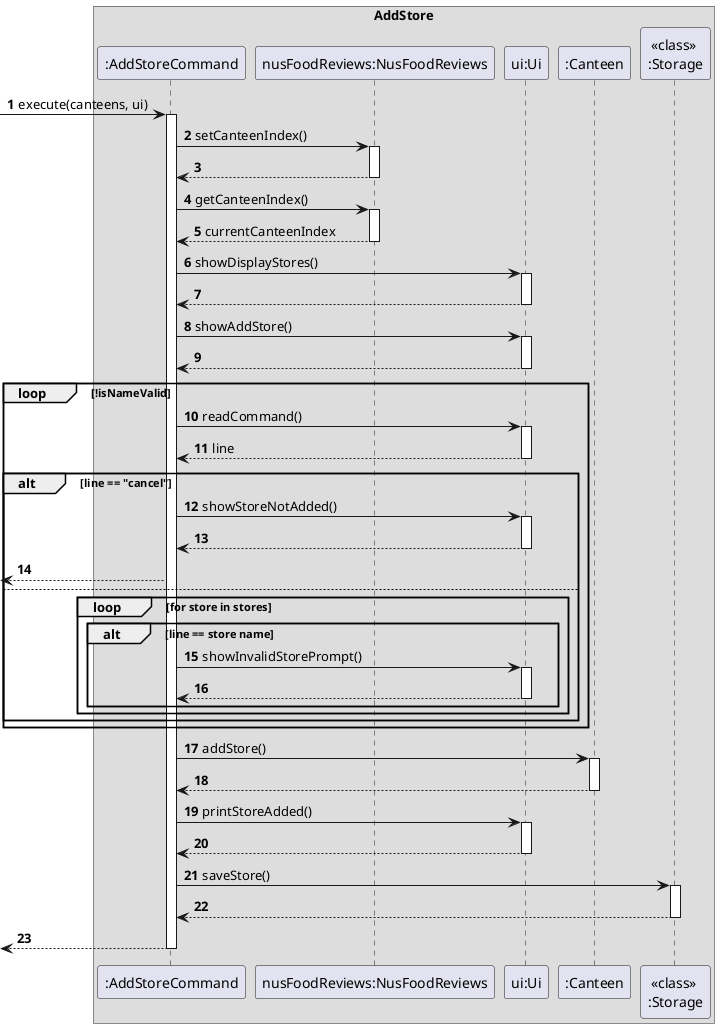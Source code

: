 @startuml
'https://plantuml.com/sequence-diagram

autonumber
box AddStore

->":AddStoreCommand" : execute(canteens, ui)
activate ":AddStoreCommand"

":AddStoreCommand" -> "nusFoodReviews:NusFoodReviews" : setCanteenIndex()
activate "nusFoodReviews:NusFoodReviews"
"nusFoodReviews:NusFoodReviews" --> ":AddStoreCommand"
deactivate "nusFoodReviews:NusFoodReviews"

":AddStoreCommand" -> "nusFoodReviews:NusFoodReviews" : getCanteenIndex()
activate "nusFoodReviews:NusFoodReviews"
"nusFoodReviews:NusFoodReviews" --> ":AddStoreCommand" : currentCanteenIndex
deactivate "nusFoodReviews:NusFoodReviews"

":AddStoreCommand" -> "ui:Ui" : showDisplayStores()
activate "ui:Ui"
"ui:Ui" --> ":AddStoreCommand"
deactivate "ui:Ui"

":AddStoreCommand" -> "ui:Ui" : showAddStore()
activate "ui:Ui"
"ui:Ui" --> ":AddStoreCommand"
deactivate "ui:Ui"

loop !isNameValid
    ":AddStoreCommand" -> "ui:Ui" : readCommand()
    activate "ui:Ui"
    "ui:Ui" --> ":AddStoreCommand" : line
    deactivate "ui:Ui"

    alt line == "cancel"
    ":AddStoreCommand" -> "ui:Ui" : showStoreNotAdded()
    activate "ui:Ui"
    "ui:Ui" --> ":AddStoreCommand"
    deactivate "ui:Ui"
    <-- ":AddStoreCommand"

    else
        loop for store in stores
            alt line == store name
            ":AddStoreCommand" -> "ui:Ui" : showInvalidStorePrompt()
            activate "ui:Ui"
            "ui:Ui" --> ":AddStoreCommand"
            deactivate "ui:Ui"
            end
        end
    end
end

":AddStoreCommand" -> ":Canteen" : addStore()
activate ":Canteen"
":Canteen" --> ":AddStoreCommand"
deactivate ":Canteen"

":AddStoreCommand" -> "ui:Ui" : printStoreAdded()
activate "ui:Ui"
"ui:Ui" --> ":AddStoreCommand"
deactivate "ui:Ui"

":AddStoreCommand" -> "<<class>> \n:Storage" : saveStore()
activate "<<class>> \n:Storage"
"<<class>> \n:Storage" --> ":AddStoreCommand"
deactivate "<<class>> \n:Storage"

<-- ":AddStoreCommand"
deactivate ":AddStoreCommand"
@enduml